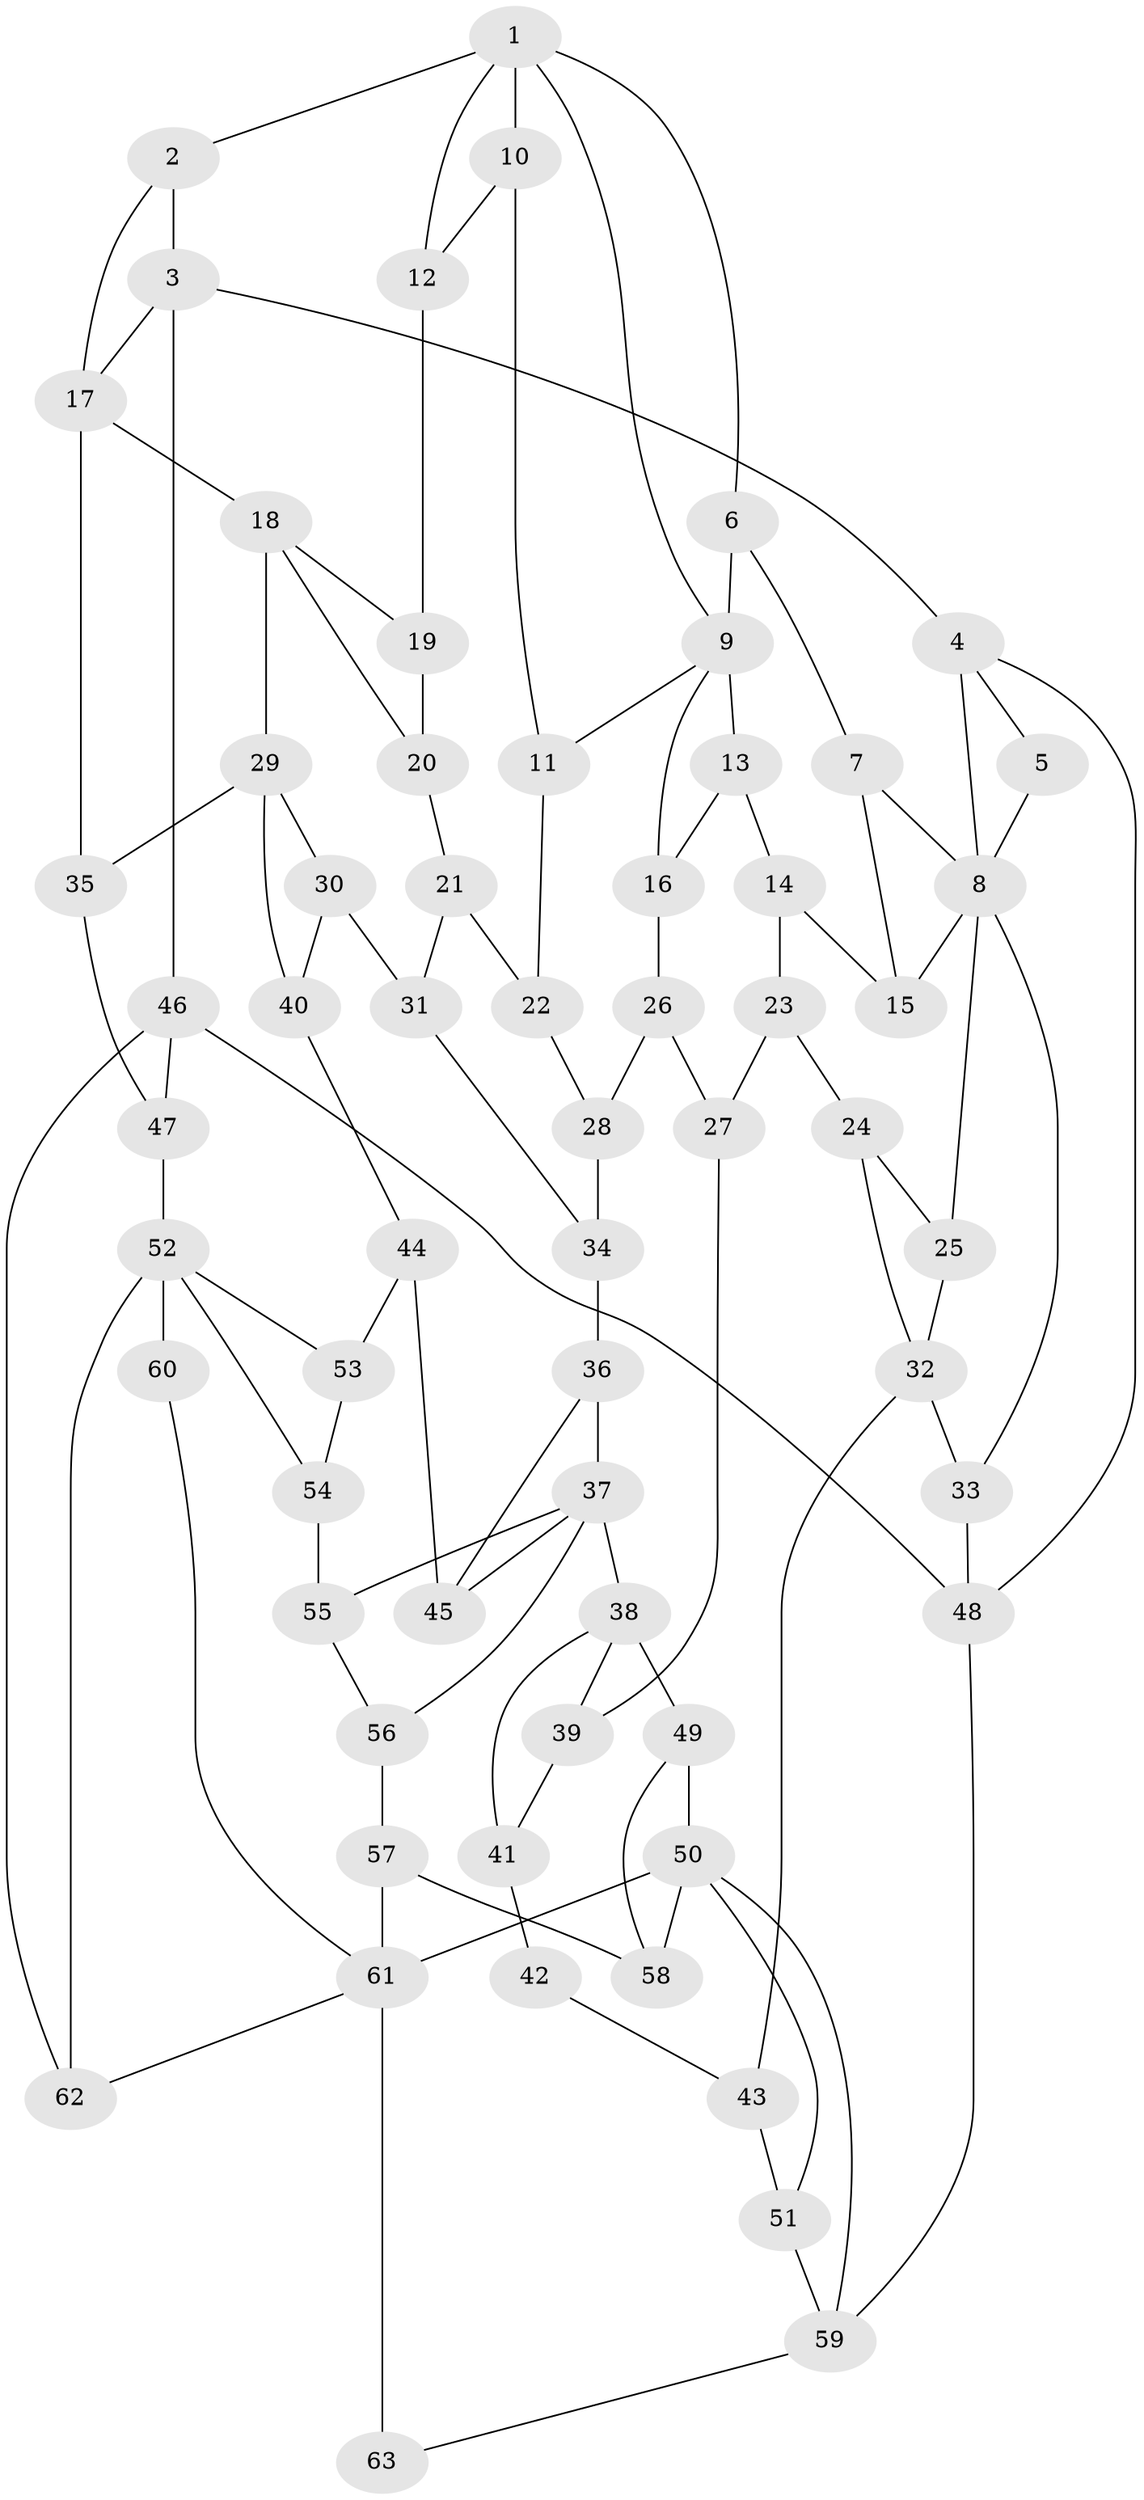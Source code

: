 // original degree distribution, {3: 0.019230769230769232, 4: 0.2403846153846154, 5: 0.5192307692307693, 6: 0.22115384615384615}
// Generated by graph-tools (version 1.1) at 2025/54/03/04/25 22:54:14]
// undirected, 63 vertices, 105 edges
graph export_dot {
  node [color=gray90,style=filled];
  1;
  2;
  3;
  4;
  5;
  6;
  7;
  8;
  9;
  10;
  11;
  12;
  13;
  14;
  15;
  16;
  17;
  18;
  19;
  20;
  21;
  22;
  23;
  24;
  25;
  26;
  27;
  28;
  29;
  30;
  31;
  32;
  33;
  34;
  35;
  36;
  37;
  38;
  39;
  40;
  41;
  42;
  43;
  44;
  45;
  46;
  47;
  48;
  49;
  50;
  51;
  52;
  53;
  54;
  55;
  56;
  57;
  58;
  59;
  60;
  61;
  62;
  63;
  1 -- 2 [weight=1.0];
  1 -- 6 [weight=1.0];
  1 -- 9 [weight=1.0];
  1 -- 10 [weight=1.0];
  1 -- 12 [weight=1.0];
  2 -- 3 [weight=1.0];
  2 -- 17 [weight=1.0];
  3 -- 4 [weight=1.0];
  3 -- 17 [weight=1.0];
  3 -- 46 [weight=1.0];
  4 -- 5 [weight=1.0];
  4 -- 8 [weight=1.0];
  4 -- 48 [weight=1.0];
  5 -- 8 [weight=1.0];
  6 -- 7 [weight=1.0];
  6 -- 9 [weight=2.0];
  7 -- 8 [weight=1.0];
  7 -- 15 [weight=1.0];
  8 -- 15 [weight=1.0];
  8 -- 25 [weight=1.0];
  8 -- 33 [weight=1.0];
  9 -- 11 [weight=1.0];
  9 -- 13 [weight=1.0];
  9 -- 16 [weight=1.0];
  10 -- 11 [weight=1.0];
  10 -- 12 [weight=1.0];
  11 -- 22 [weight=1.0];
  12 -- 19 [weight=1.0];
  13 -- 14 [weight=1.0];
  13 -- 16 [weight=1.0];
  14 -- 15 [weight=1.0];
  14 -- 23 [weight=1.0];
  16 -- 26 [weight=1.0];
  17 -- 18 [weight=2.0];
  17 -- 35 [weight=1.0];
  18 -- 19 [weight=1.0];
  18 -- 20 [weight=1.0];
  18 -- 29 [weight=2.0];
  19 -- 20 [weight=1.0];
  20 -- 21 [weight=1.0];
  21 -- 22 [weight=1.0];
  21 -- 31 [weight=1.0];
  22 -- 28 [weight=1.0];
  23 -- 24 [weight=1.0];
  23 -- 27 [weight=1.0];
  24 -- 25 [weight=1.0];
  24 -- 32 [weight=1.0];
  25 -- 32 [weight=1.0];
  26 -- 27 [weight=1.0];
  26 -- 28 [weight=1.0];
  27 -- 39 [weight=1.0];
  28 -- 34 [weight=1.0];
  29 -- 30 [weight=1.0];
  29 -- 35 [weight=1.0];
  29 -- 40 [weight=1.0];
  30 -- 31 [weight=1.0];
  30 -- 40 [weight=1.0];
  31 -- 34 [weight=1.0];
  32 -- 33 [weight=2.0];
  32 -- 43 [weight=2.0];
  33 -- 48 [weight=1.0];
  34 -- 36 [weight=1.0];
  35 -- 47 [weight=1.0];
  36 -- 37 [weight=1.0];
  36 -- 45 [weight=1.0];
  37 -- 38 [weight=2.0];
  37 -- 45 [weight=1.0];
  37 -- 55 [weight=1.0];
  37 -- 56 [weight=1.0];
  38 -- 39 [weight=1.0];
  38 -- 41 [weight=1.0];
  38 -- 49 [weight=1.0];
  39 -- 41 [weight=1.0];
  40 -- 44 [weight=1.0];
  41 -- 42 [weight=1.0];
  42 -- 43 [weight=2.0];
  43 -- 51 [weight=2.0];
  44 -- 45 [weight=1.0];
  44 -- 53 [weight=1.0];
  46 -- 47 [weight=1.0];
  46 -- 48 [weight=1.0];
  46 -- 62 [weight=1.0];
  47 -- 52 [weight=1.0];
  48 -- 59 [weight=1.0];
  49 -- 50 [weight=1.0];
  49 -- 58 [weight=1.0];
  50 -- 51 [weight=1.0];
  50 -- 58 [weight=1.0];
  50 -- 59 [weight=1.0];
  50 -- 61 [weight=1.0];
  51 -- 59 [weight=1.0];
  52 -- 53 [weight=1.0];
  52 -- 54 [weight=1.0];
  52 -- 60 [weight=2.0];
  52 -- 62 [weight=1.0];
  53 -- 54 [weight=1.0];
  54 -- 55 [weight=1.0];
  55 -- 56 [weight=1.0];
  56 -- 57 [weight=1.0];
  57 -- 58 [weight=1.0];
  57 -- 61 [weight=1.0];
  59 -- 63 [weight=1.0];
  60 -- 61 [weight=1.0];
  61 -- 62 [weight=1.0];
  61 -- 63 [weight=2.0];
}
